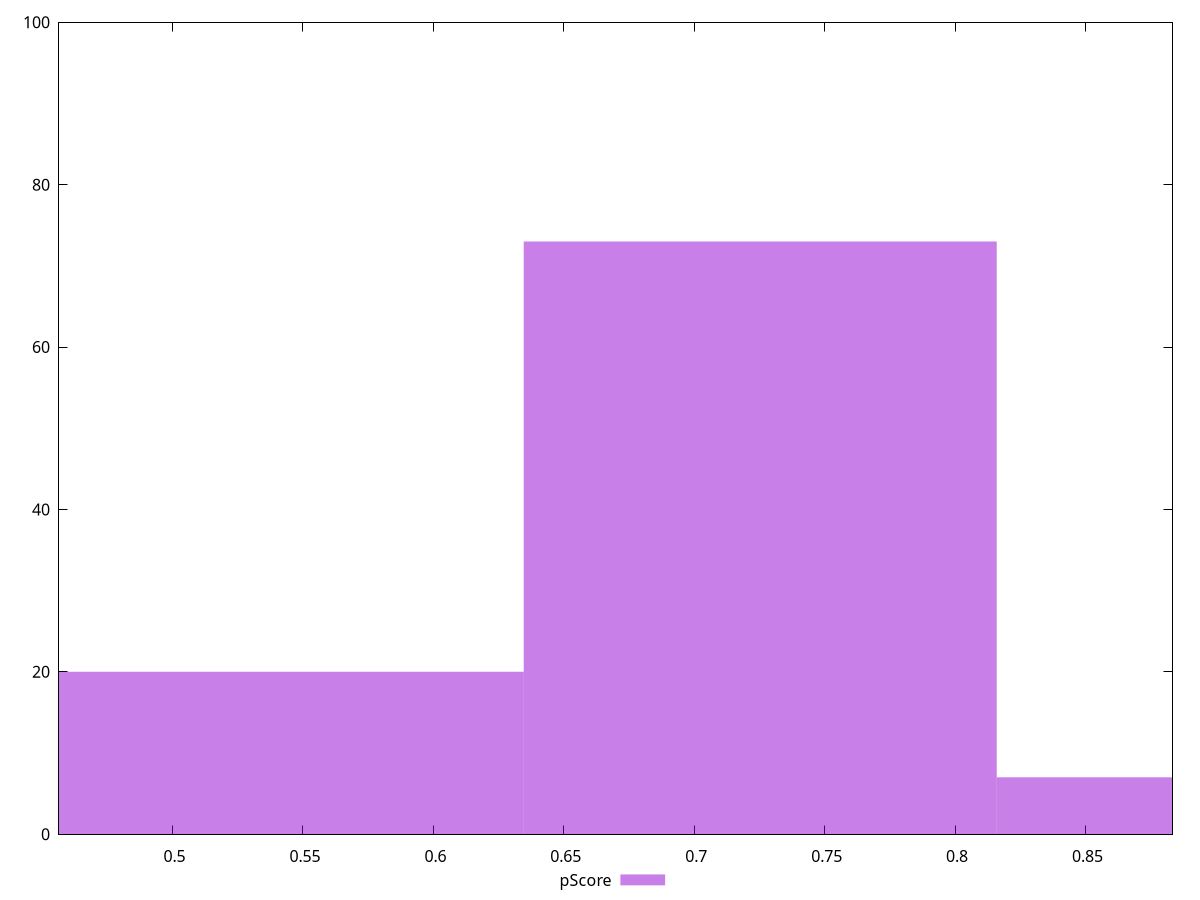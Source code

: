 reset

$pScore <<EOF
0.725291980668828 73
0.543968985501621 20
0.9066149758360351 7
EOF

set key outside below
set boxwidth 0.181322995167207
set xrange [0.45647058823529413:0.8833333333333333]
set yrange [0:100]
set trange [0:100]
set style fill transparent solid 0.5 noborder
set terminal svg size 640, 490 enhanced background rgb 'white'
set output "reports/report_00027_2021-02-24T12-40-31.850Z/unused-css-rules/samples/astro/pScore/histogram.svg"

plot $pScore title "pScore" with boxes

reset
